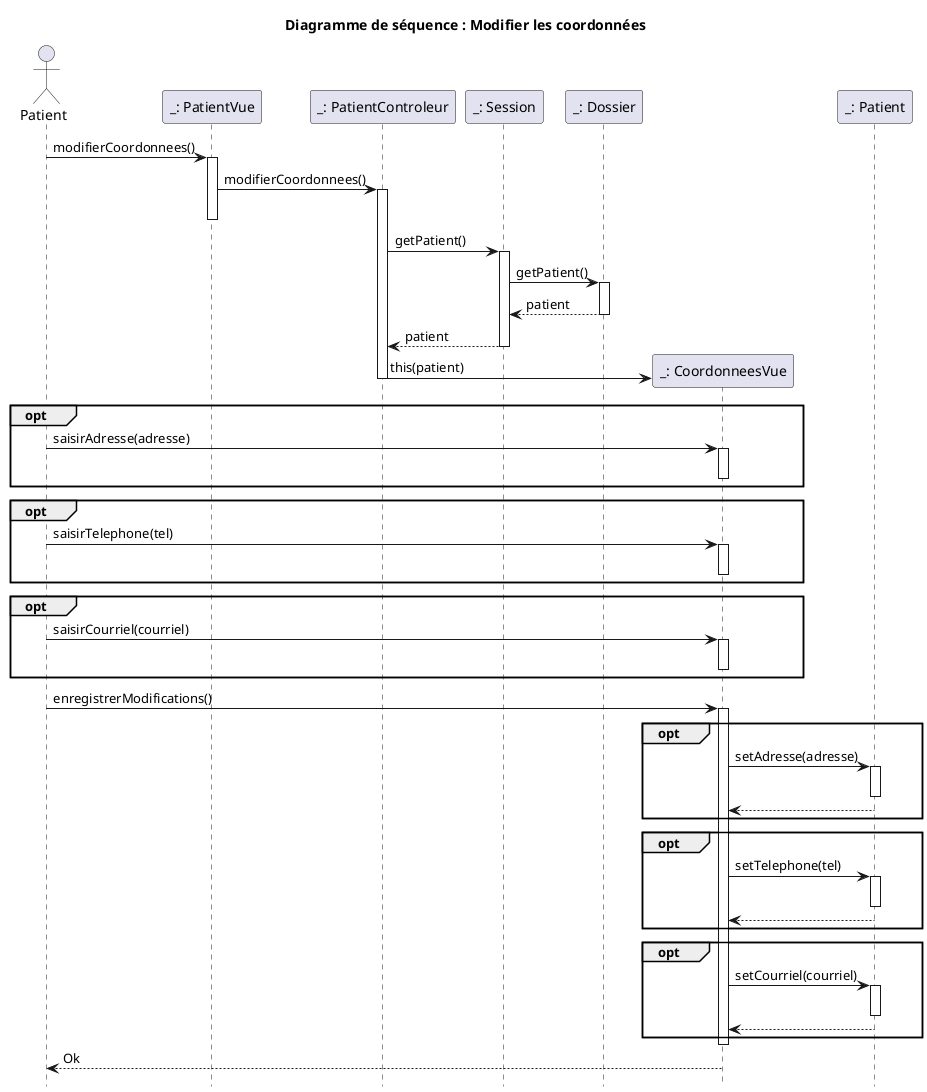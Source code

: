@startuml
title Diagramme de séquence : Modifier les coordonnées
hidefootbox

actor "Patient" as Pat
participant "_: PatientVue" as pv
participant "_: PatientControleur" as pc
participant "_: Session" as ses
participant "_: Dossier" as dos

Pat -> pv: modifierCoordonnees()

activate pv
pv -> pc : modifierCoordonnees()
activate pc
deactivate pv

pc -> ses : getPatient()
    activate ses
    ses -> dos : getPatient()
    activate dos
    dos --> ses : patient
    deactivate dos
    ses --> pc : patient
    deactivate ses
create participant "_: CoordonneesVue" as cv
pc -> cv : this(patient)
deactivate pc

opt
Pat -> cv : saisirAdresse(adresse)
activate cv
deactivate cv
end

opt
Pat -> cv : saisirTelephone(tel)
activate cv
deactivate cv
end

opt
Pat -> cv : saisirCourriel(courriel)
activate cv
deactivate cv
end

participant "_: Patient" as pa

Pat -> cv : enregistrerModifications()
activate cv
    
    opt
    cv -> pa : setAdresse(adresse)
    activate pa
    deactivate pa
    pa --> cv
    end
    
    opt
    cv -> pa : setTelephone(tel)
    activate pa
    deactivate pa
    pa --> cv
    end

    opt
    cv -> pa : setCourriel(courriel)
    activate pa
    deactivate pa
    pa --> cv
    end
    deactivate cv
    
cv --> Pat : Ok

@enduml


@enduml
